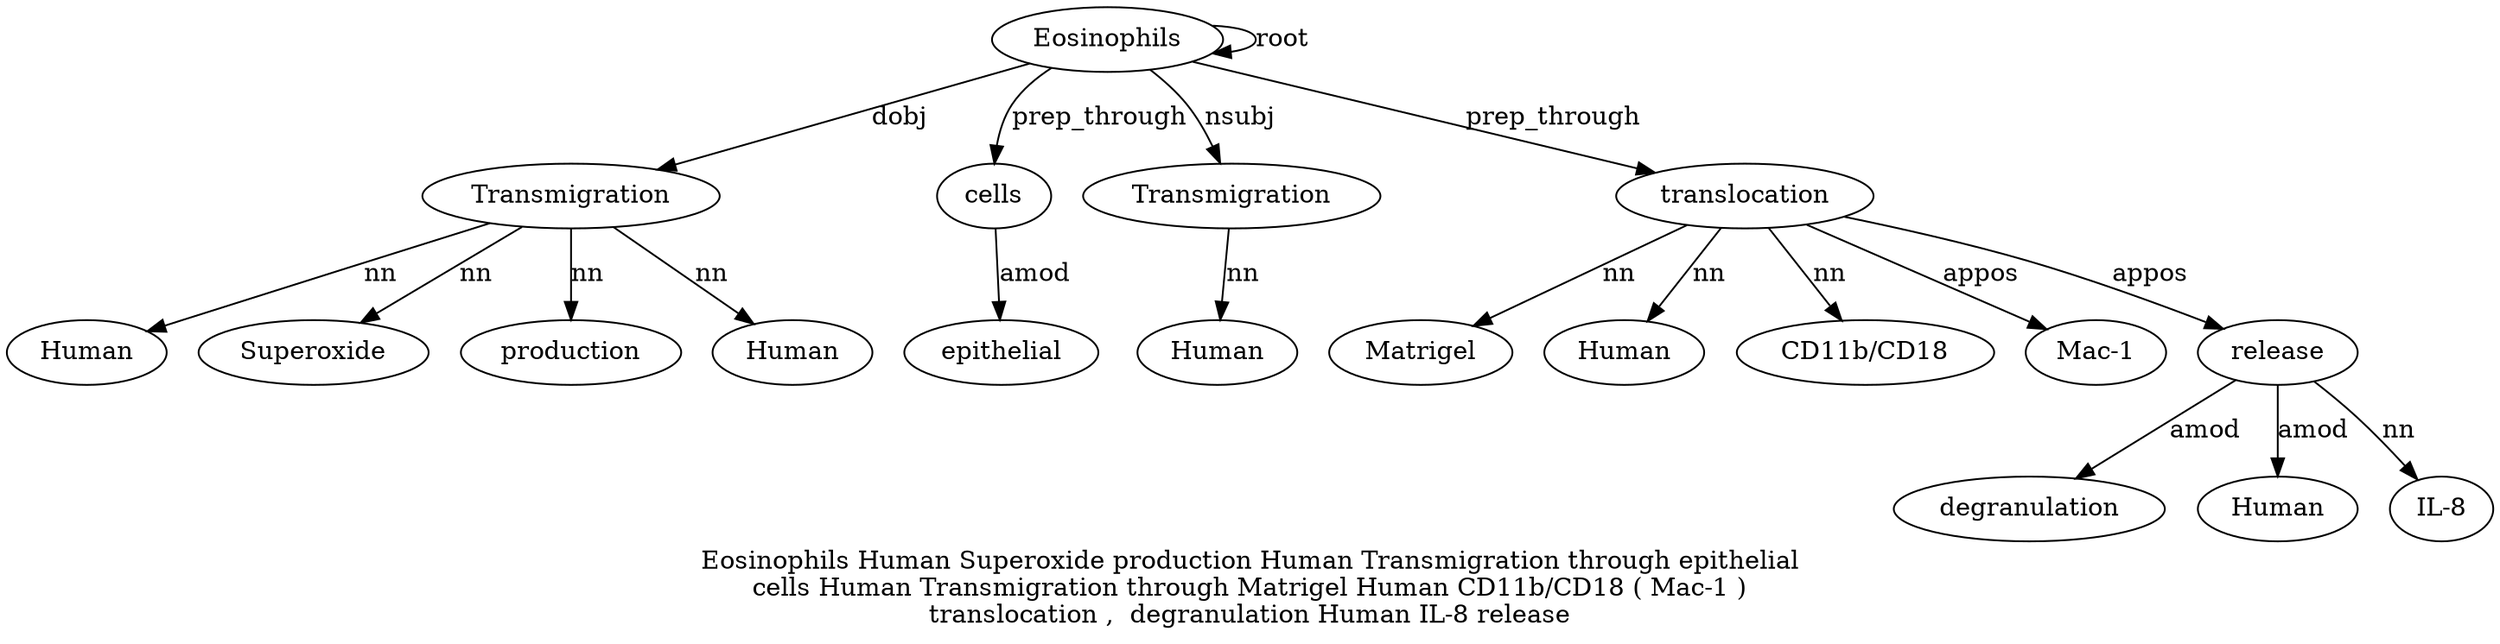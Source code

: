 digraph "Eosinophils Human Superoxide production Human Transmigration through epithelial cells Human Transmigration through Matrigel Human CD11b/CD18 ( Mac-1 ) translocation ,  degranulation Human IL-8 release" {
label="Eosinophils Human Superoxide production Human Transmigration through epithelial
cells Human Transmigration through Matrigel Human CD11b/CD18 ( Mac-1 )
translocation ,  degranulation Human IL-8 release";
Eosinophils1 [style=filled, fillcolor=white, label=Eosinophils];
Eosinophils1 -> Eosinophils1  [label=root];
Transmigration6 [style=filled, fillcolor=white, label=Transmigration];
Human2 [style=filled, fillcolor=white, label=Human];
Transmigration6 -> Human2  [label=nn];
Superoxide3 [style=filled, fillcolor=white, label=Superoxide];
Transmigration6 -> Superoxide3  [label=nn];
production4 [style=filled, fillcolor=white, label=production];
Transmigration6 -> production4  [label=nn];
Human5 [style=filled, fillcolor=white, label=Human];
Transmigration6 -> Human5  [label=nn];
Eosinophils1 -> Transmigration6  [label=dobj];
cells9 [style=filled, fillcolor=white, label=cells];
epithelial8 [style=filled, fillcolor=white, label=epithelial];
cells9 -> epithelial8  [label=amod];
Eosinophils1 -> cells9  [label=prep_through];
Transmigration11 [style=filled, fillcolor=white, label=Transmigration];
Human10 [style=filled, fillcolor=white, label=Human];
Transmigration11 -> Human10  [label=nn];
Eosinophils1 -> Transmigration11  [label=nsubj];
translocation19 [style=filled, fillcolor=white, label=translocation];
Matrigel13 [style=filled, fillcolor=white, label=Matrigel];
translocation19 -> Matrigel13  [label=nn];
Human14 [style=filled, fillcolor=white, label=Human];
translocation19 -> Human14  [label=nn];
"CD11b/CD1815" [style=filled, fillcolor=white, label="CD11b/CD18"];
translocation19 -> "CD11b/CD1815"  [label=nn];
"Mac-17" [style=filled, fillcolor=white, label="Mac-1"];
translocation19 -> "Mac-17"  [label=appos];
Eosinophils1 -> translocation19  [label=prep_through];
release24 [style=filled, fillcolor=white, label=release];
degranulation21 [style=filled, fillcolor=white, label=degranulation];
release24 -> degranulation21  [label=amod];
Human22 [style=filled, fillcolor=white, label=Human];
release24 -> Human22  [label=amod];
"IL-823" [style=filled, fillcolor=white, label="IL-8"];
release24 -> "IL-823"  [label=nn];
translocation19 -> release24  [label=appos];
}
